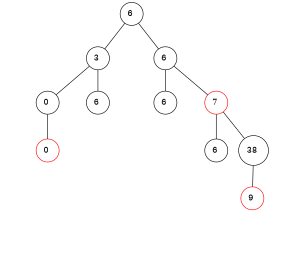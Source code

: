 graph drzewo{
size = "2,20"0 [shape=circle, color=black, label="6 "]
1 [shape=circle, color=black, label="3 "]
0 -- 1 ;
2 [shape=circle, color=black, label="0 "]
1 -- 2 ;
3 [shape=circle, style=invisible, label="0 "]
2 -- 3 [style=invis];
 4 [shape=circle, color=red, label="0 "]
2 -- 4 ;
5 [shape=circle, style=invisible, label="0 "]
4 -- 5 [style=invis];
 6 [shape=circle, style=invisible, label="0 "]
4 -- 6 [style=invis];
 7 [shape=circle, color=black, label="6 "]
1 -- 7 ;
8 [shape=circle, style=invisible, label="0 "]
7 -- 8 [style=invis];
 9 [shape=circle, style=invisible, label="0 "]
7 -- 9 [style=invis];
 10 [shape=circle, color=black, label="6 "]
0 -- 10 ;
11 [shape=circle, color=black, label="6 "]
10 -- 11 ;
12 [shape=circle, style=invisible, label="0 "]
11 -- 12 [style=invis];
 13 [shape=circle, style=invisible, label="0 "]
11 -- 13 [style=invis];
 14 [shape=circle, color=red, label="7 "]
10 -- 14 ;
15 [shape=circle, color=black, label="6 "]
14 -- 15 ;
16 [shape=circle, style=invisible, label="0 "]
15 -- 16 [style=invis];
 17 [shape=circle, style=invisible, label="0 "]
15 -- 17 [style=invis];
 18 [shape=circle, color=black, label="38 "]
14 -- 18 ;
19 [shape=circle, color=red, label="9 "]
18 -- 19 ;
20 [shape=circle, style=invisible, label="0 "]
19 -- 20 [style=invis];
 21 [shape=circle, style=invisible, label="0 "]
19 -- 21 [style=invis];
 22 [shape=circle, style=invisible, label="0 "]
18 -- 22 [style=invis];
 }
